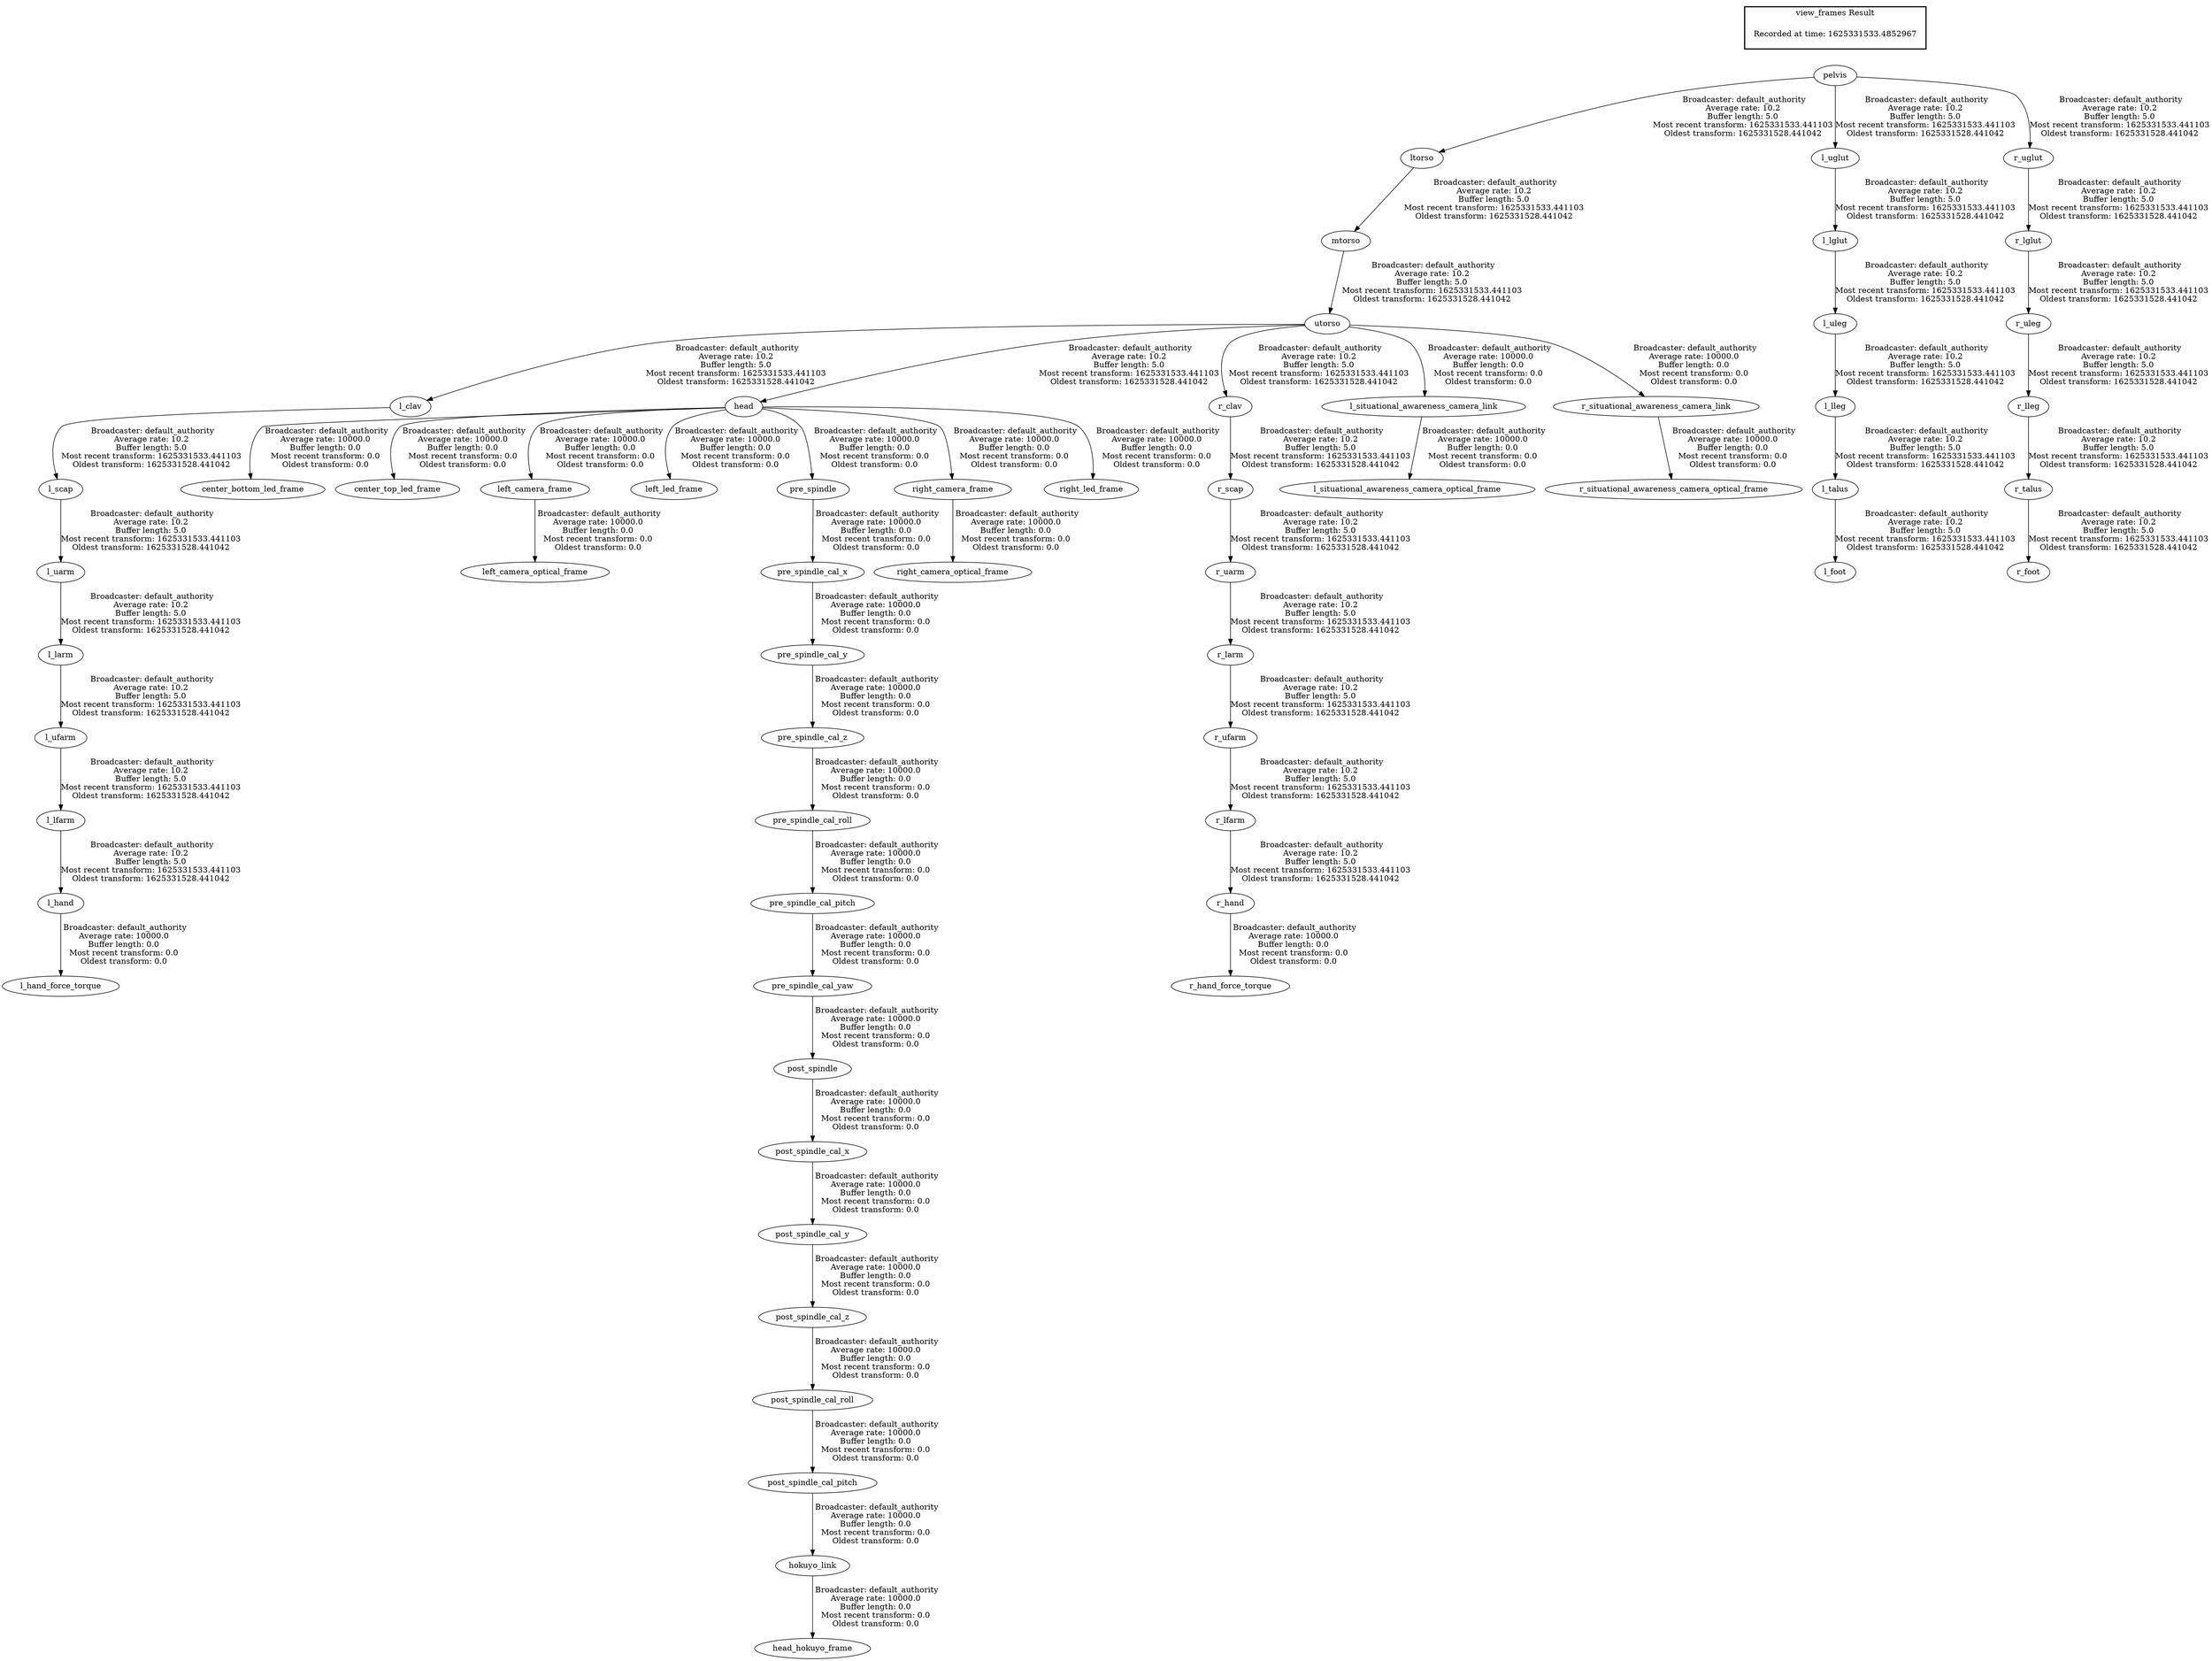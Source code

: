 digraph G {
"mtorso" -> "utorso"[label=" Broadcaster: default_authority\nAverage rate: 10.2\nBuffer length: 5.0\nMost recent transform: 1625331533.441103\nOldest transform: 1625331528.441042\n"];
"ltorso" -> "mtorso"[label=" Broadcaster: default_authority\nAverage rate: 10.2\nBuffer length: 5.0\nMost recent transform: 1625331533.441103\nOldest transform: 1625331528.441042\n"];
"pelvis" -> "ltorso"[label=" Broadcaster: default_authority\nAverage rate: 10.2\nBuffer length: 5.0\nMost recent transform: 1625331533.441103\nOldest transform: 1625331528.441042\n"];
"l_uarm" -> "l_larm"[label=" Broadcaster: default_authority\nAverage rate: 10.2\nBuffer length: 5.0\nMost recent transform: 1625331533.441103\nOldest transform: 1625331528.441042\n"];
"l_scap" -> "l_uarm"[label=" Broadcaster: default_authority\nAverage rate: 10.2\nBuffer length: 5.0\nMost recent transform: 1625331533.441103\nOldest transform: 1625331528.441042\n"];
"l_clav" -> "l_scap"[label=" Broadcaster: default_authority\nAverage rate: 10.2\nBuffer length: 5.0\nMost recent transform: 1625331533.441103\nOldest transform: 1625331528.441042\n"];
"l_lfarm" -> "l_hand"[label=" Broadcaster: default_authority\nAverage rate: 10.2\nBuffer length: 5.0\nMost recent transform: 1625331533.441103\nOldest transform: 1625331528.441042\n"];
"l_ufarm" -> "l_lfarm"[label=" Broadcaster: default_authority\nAverage rate: 10.2\nBuffer length: 5.0\nMost recent transform: 1625331533.441103\nOldest transform: 1625331528.441042\n"];
"l_larm" -> "l_ufarm"[label=" Broadcaster: default_authority\nAverage rate: 10.2\nBuffer length: 5.0\nMost recent transform: 1625331533.441103\nOldest transform: 1625331528.441042\n"];
"utorso" -> "l_clav"[label=" Broadcaster: default_authority\nAverage rate: 10.2\nBuffer length: 5.0\nMost recent transform: 1625331533.441103\nOldest transform: 1625331528.441042\n"];
"l_talus" -> "l_foot"[label=" Broadcaster: default_authority\nAverage rate: 10.2\nBuffer length: 5.0\nMost recent transform: 1625331533.441103\nOldest transform: 1625331528.441042\n"];
"l_lleg" -> "l_talus"[label=" Broadcaster: default_authority\nAverage rate: 10.2\nBuffer length: 5.0\nMost recent transform: 1625331533.441103\nOldest transform: 1625331528.441042\n"];
"l_uleg" -> "l_lleg"[label=" Broadcaster: default_authority\nAverage rate: 10.2\nBuffer length: 5.0\nMost recent transform: 1625331533.441103\nOldest transform: 1625331528.441042\n"];
"l_uglut" -> "l_lglut"[label=" Broadcaster: default_authority\nAverage rate: 10.2\nBuffer length: 5.0\nMost recent transform: 1625331533.441103\nOldest transform: 1625331528.441042\n"];
"pelvis" -> "l_uglut"[label=" Broadcaster: default_authority\nAverage rate: 10.2\nBuffer length: 5.0\nMost recent transform: 1625331533.441103\nOldest transform: 1625331528.441042\n"];
"l_lglut" -> "l_uleg"[label=" Broadcaster: default_authority\nAverage rate: 10.2\nBuffer length: 5.0\nMost recent transform: 1625331533.441103\nOldest transform: 1625331528.441042\n"];
"utorso" -> "head"[label=" Broadcaster: default_authority\nAverage rate: 10.2\nBuffer length: 5.0\nMost recent transform: 1625331533.441103\nOldest transform: 1625331528.441042\n"];
"r_uarm" -> "r_larm"[label=" Broadcaster: default_authority\nAverage rate: 10.2\nBuffer length: 5.0\nMost recent transform: 1625331533.441103\nOldest transform: 1625331528.441042\n"];
"r_scap" -> "r_uarm"[label=" Broadcaster: default_authority\nAverage rate: 10.2\nBuffer length: 5.0\nMost recent transform: 1625331533.441103\nOldest transform: 1625331528.441042\n"];
"r_clav" -> "r_scap"[label=" Broadcaster: default_authority\nAverage rate: 10.2\nBuffer length: 5.0\nMost recent transform: 1625331533.441103\nOldest transform: 1625331528.441042\n"];
"r_lfarm" -> "r_hand"[label=" Broadcaster: default_authority\nAverage rate: 10.2\nBuffer length: 5.0\nMost recent transform: 1625331533.441103\nOldest transform: 1625331528.441042\n"];
"r_ufarm" -> "r_lfarm"[label=" Broadcaster: default_authority\nAverage rate: 10.2\nBuffer length: 5.0\nMost recent transform: 1625331533.441103\nOldest transform: 1625331528.441042\n"];
"r_larm" -> "r_ufarm"[label=" Broadcaster: default_authority\nAverage rate: 10.2\nBuffer length: 5.0\nMost recent transform: 1625331533.441103\nOldest transform: 1625331528.441042\n"];
"utorso" -> "r_clav"[label=" Broadcaster: default_authority\nAverage rate: 10.2\nBuffer length: 5.0\nMost recent transform: 1625331533.441103\nOldest transform: 1625331528.441042\n"];
"r_talus" -> "r_foot"[label=" Broadcaster: default_authority\nAverage rate: 10.2\nBuffer length: 5.0\nMost recent transform: 1625331533.441103\nOldest transform: 1625331528.441042\n"];
"r_lleg" -> "r_talus"[label=" Broadcaster: default_authority\nAverage rate: 10.2\nBuffer length: 5.0\nMost recent transform: 1625331533.441103\nOldest transform: 1625331528.441042\n"];
"r_uleg" -> "r_lleg"[label=" Broadcaster: default_authority\nAverage rate: 10.2\nBuffer length: 5.0\nMost recent transform: 1625331533.441103\nOldest transform: 1625331528.441042\n"];
"r_uglut" -> "r_lglut"[label=" Broadcaster: default_authority\nAverage rate: 10.2\nBuffer length: 5.0\nMost recent transform: 1625331533.441103\nOldest transform: 1625331528.441042\n"];
"pelvis" -> "r_uglut"[label=" Broadcaster: default_authority\nAverage rate: 10.2\nBuffer length: 5.0\nMost recent transform: 1625331533.441103\nOldest transform: 1625331528.441042\n"];
"r_lglut" -> "r_uleg"[label=" Broadcaster: default_authority\nAverage rate: 10.2\nBuffer length: 5.0\nMost recent transform: 1625331533.441103\nOldest transform: 1625331528.441042\n"];
"head" -> "center_bottom_led_frame"[label=" Broadcaster: default_authority\nAverage rate: 10000.0\nBuffer length: 0.0\nMost recent transform: 0.0\nOldest transform: 0.0\n"];
"head" -> "center_top_led_frame"[label=" Broadcaster: default_authority\nAverage rate: 10000.0\nBuffer length: 0.0\nMost recent transform: 0.0\nOldest transform: 0.0\n"];
"hokuyo_link" -> "head_hokuyo_frame"[label=" Broadcaster: default_authority\nAverage rate: 10000.0\nBuffer length: 0.0\nMost recent transform: 0.0\nOldest transform: 0.0\n"];
"post_spindle_cal_pitch" -> "hokuyo_link"[label=" Broadcaster: default_authority\nAverage rate: 10000.0\nBuffer length: 0.0\nMost recent transform: 0.0\nOldest transform: 0.0\n"];
"pre_spindle_cal_yaw" -> "post_spindle"[label=" Broadcaster: default_authority\nAverage rate: 10000.0\nBuffer length: 0.0\nMost recent transform: 0.0\nOldest transform: 0.0\n"];
"pre_spindle_cal_pitch" -> "pre_spindle_cal_yaw"[label=" Broadcaster: default_authority\nAverage rate: 10000.0\nBuffer length: 0.0\nMost recent transform: 0.0\nOldest transform: 0.0\n"];
"l_hand" -> "l_hand_force_torque"[label=" Broadcaster: default_authority\nAverage rate: 10000.0\nBuffer length: 0.0\nMost recent transform: 0.0\nOldest transform: 0.0\n"];
"utorso" -> "l_situational_awareness_camera_link"[label=" Broadcaster: default_authority\nAverage rate: 10000.0\nBuffer length: 0.0\nMost recent transform: 0.0\nOldest transform: 0.0\n"];
"l_situational_awareness_camera_link" -> "l_situational_awareness_camera_optical_frame"[label=" Broadcaster: default_authority\nAverage rate: 10000.0\nBuffer length: 0.0\nMost recent transform: 0.0\nOldest transform: 0.0\n"];
"head" -> "left_camera_frame"[label=" Broadcaster: default_authority\nAverage rate: 10000.0\nBuffer length: 0.0\nMost recent transform: 0.0\nOldest transform: 0.0\n"];
"left_camera_frame" -> "left_camera_optical_frame"[label=" Broadcaster: default_authority\nAverage rate: 10000.0\nBuffer length: 0.0\nMost recent transform: 0.0\nOldest transform: 0.0\n"];
"head" -> "left_led_frame"[label=" Broadcaster: default_authority\nAverage rate: 10000.0\nBuffer length: 0.0\nMost recent transform: 0.0\nOldest transform: 0.0\n"];
"post_spindle_cal_roll" -> "post_spindle_cal_pitch"[label=" Broadcaster: default_authority\nAverage rate: 10000.0\nBuffer length: 0.0\nMost recent transform: 0.0\nOldest transform: 0.0\n"];
"post_spindle_cal_z" -> "post_spindle_cal_roll"[label=" Broadcaster: default_authority\nAverage rate: 10000.0\nBuffer length: 0.0\nMost recent transform: 0.0\nOldest transform: 0.0\n"];
"post_spindle_cal_y" -> "post_spindle_cal_z"[label=" Broadcaster: default_authority\nAverage rate: 10000.0\nBuffer length: 0.0\nMost recent transform: 0.0\nOldest transform: 0.0\n"];
"post_spindle" -> "post_spindle_cal_x"[label=" Broadcaster: default_authority\nAverage rate: 10000.0\nBuffer length: 0.0\nMost recent transform: 0.0\nOldest transform: 0.0\n"];
"post_spindle_cal_x" -> "post_spindle_cal_y"[label=" Broadcaster: default_authority\nAverage rate: 10000.0\nBuffer length: 0.0\nMost recent transform: 0.0\nOldest transform: 0.0\n"];
"pre_spindle_cal_roll" -> "pre_spindle_cal_pitch"[label=" Broadcaster: default_authority\nAverage rate: 10000.0\nBuffer length: 0.0\nMost recent transform: 0.0\nOldest transform: 0.0\n"];
"pre_spindle_cal_z" -> "pre_spindle_cal_roll"[label=" Broadcaster: default_authority\nAverage rate: 10000.0\nBuffer length: 0.0\nMost recent transform: 0.0\nOldest transform: 0.0\n"];
"pre_spindle_cal_y" -> "pre_spindle_cal_z"[label=" Broadcaster: default_authority\nAverage rate: 10000.0\nBuffer length: 0.0\nMost recent transform: 0.0\nOldest transform: 0.0\n"];
"pre_spindle" -> "pre_spindle_cal_x"[label=" Broadcaster: default_authority\nAverage rate: 10000.0\nBuffer length: 0.0\nMost recent transform: 0.0\nOldest transform: 0.0\n"];
"head" -> "pre_spindle"[label=" Broadcaster: default_authority\nAverage rate: 10000.0\nBuffer length: 0.0\nMost recent transform: 0.0\nOldest transform: 0.0\n"];
"pre_spindle_cal_x" -> "pre_spindle_cal_y"[label=" Broadcaster: default_authority\nAverage rate: 10000.0\nBuffer length: 0.0\nMost recent transform: 0.0\nOldest transform: 0.0\n"];
"r_hand" -> "r_hand_force_torque"[label=" Broadcaster: default_authority\nAverage rate: 10000.0\nBuffer length: 0.0\nMost recent transform: 0.0\nOldest transform: 0.0\n"];
"utorso" -> "r_situational_awareness_camera_link"[label=" Broadcaster: default_authority\nAverage rate: 10000.0\nBuffer length: 0.0\nMost recent transform: 0.0\nOldest transform: 0.0\n"];
"r_situational_awareness_camera_link" -> "r_situational_awareness_camera_optical_frame"[label=" Broadcaster: default_authority\nAverage rate: 10000.0\nBuffer length: 0.0\nMost recent transform: 0.0\nOldest transform: 0.0\n"];
"head" -> "right_camera_frame"[label=" Broadcaster: default_authority\nAverage rate: 10000.0\nBuffer length: 0.0\nMost recent transform: 0.0\nOldest transform: 0.0\n"];
"right_camera_frame" -> "right_camera_optical_frame"[label=" Broadcaster: default_authority\nAverage rate: 10000.0\nBuffer length: 0.0\nMost recent transform: 0.0\nOldest transform: 0.0\n"];
"head" -> "right_led_frame"[label=" Broadcaster: default_authority\nAverage rate: 10000.0\nBuffer length: 0.0\nMost recent transform: 0.0\nOldest transform: 0.0\n"];
edge [style=invis];
 subgraph cluster_legend { style=bold; color=black; label ="view_frames Result";
"Recorded at time: 1625331533.4852967"[ shape=plaintext ] ;
}->"pelvis";
}